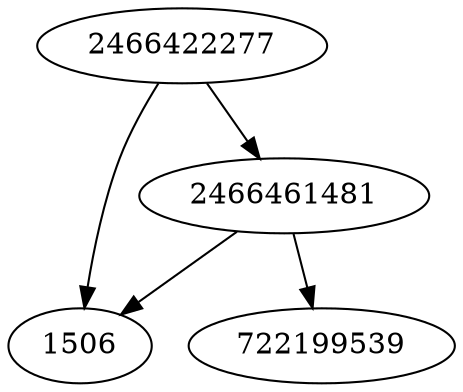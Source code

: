 strict digraph  {
2466461481;
1506;
722199539;
2466422277;
2466461481 -> 722199539;
2466461481 -> 1506;
2466422277 -> 2466461481;
2466422277 -> 1506;
}
